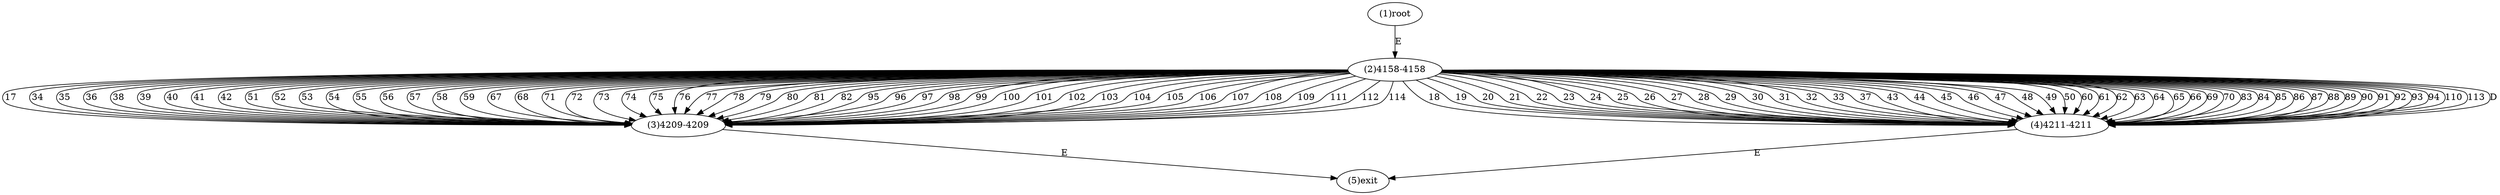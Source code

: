 digraph "" { 
1[ label="(1)root"];
2[ label="(2)4158-4158"];
3[ label="(3)4209-4209"];
4[ label="(4)4211-4211"];
5[ label="(5)exit"];
1->2[ label="E"];
2->3[ label="17"];
2->4[ label="18"];
2->4[ label="19"];
2->4[ label="20"];
2->4[ label="21"];
2->4[ label="22"];
2->4[ label="23"];
2->4[ label="24"];
2->4[ label="25"];
2->4[ label="26"];
2->4[ label="27"];
2->4[ label="28"];
2->4[ label="29"];
2->4[ label="30"];
2->4[ label="31"];
2->4[ label="32"];
2->4[ label="33"];
2->3[ label="34"];
2->3[ label="35"];
2->3[ label="36"];
2->4[ label="37"];
2->3[ label="38"];
2->3[ label="39"];
2->3[ label="40"];
2->3[ label="41"];
2->3[ label="42"];
2->4[ label="43"];
2->4[ label="44"];
2->4[ label="45"];
2->4[ label="46"];
2->4[ label="47"];
2->4[ label="48"];
2->4[ label="49"];
2->4[ label="50"];
2->3[ label="51"];
2->3[ label="52"];
2->3[ label="53"];
2->3[ label="54"];
2->3[ label="55"];
2->3[ label="56"];
2->3[ label="57"];
2->3[ label="58"];
2->3[ label="59"];
2->4[ label="60"];
2->4[ label="61"];
2->4[ label="62"];
2->4[ label="63"];
2->4[ label="64"];
2->4[ label="65"];
2->4[ label="66"];
2->3[ label="67"];
2->3[ label="68"];
2->4[ label="69"];
2->4[ label="70"];
2->3[ label="71"];
2->3[ label="72"];
2->3[ label="73"];
2->3[ label="74"];
2->3[ label="75"];
2->3[ label="76"];
2->3[ label="77"];
2->3[ label="78"];
2->3[ label="79"];
2->3[ label="80"];
2->3[ label="81"];
2->3[ label="82"];
2->4[ label="83"];
2->4[ label="84"];
2->4[ label="85"];
2->4[ label="86"];
2->4[ label="87"];
2->4[ label="88"];
2->4[ label="89"];
2->4[ label="90"];
2->4[ label="91"];
2->4[ label="92"];
2->4[ label="93"];
2->4[ label="94"];
2->3[ label="95"];
2->3[ label="96"];
2->3[ label="97"];
2->3[ label="98"];
2->3[ label="99"];
2->3[ label="100"];
2->3[ label="101"];
2->3[ label="102"];
2->3[ label="103"];
2->3[ label="104"];
2->3[ label="105"];
2->3[ label="106"];
2->3[ label="107"];
2->3[ label="108"];
2->3[ label="109"];
2->4[ label="110"];
2->3[ label="111"];
2->3[ label="112"];
2->4[ label="113"];
2->3[ label="114"];
2->4[ label="D"];
3->5[ label="E"];
4->5[ label="E"];
}